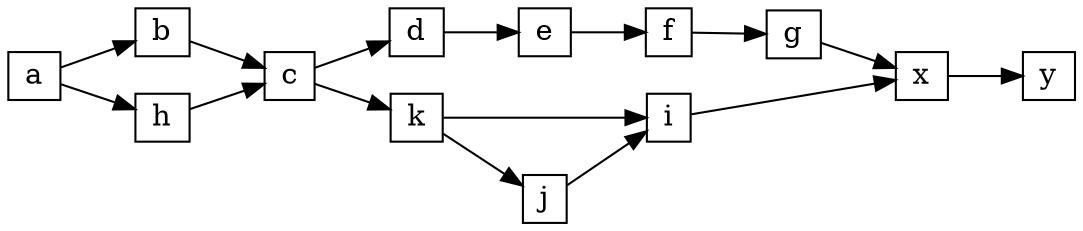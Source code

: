 digraph G {
    rankdir = LR;

    a, b, c, d, e, f, g, h, i, j, k, x, y [shape="box", width=.1, height=.1];

    a -> b -> c -> d -> e -> f -> g -> x -> y;

    a -> h -> c -> k -> i -> x;

    k -> j -> i;
}



